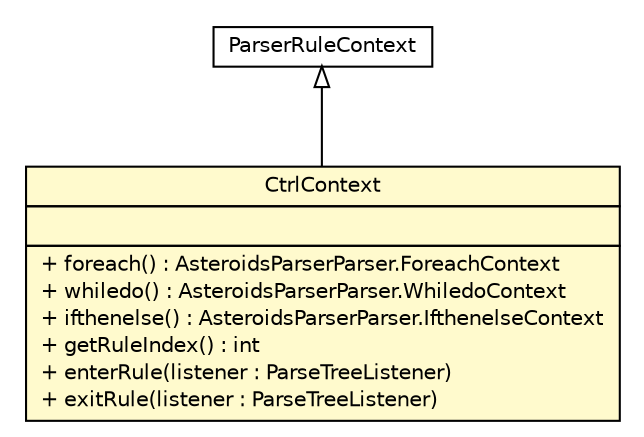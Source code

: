 #!/usr/local/bin/dot
#
# Class diagram 
# Generated by UMLGraph version R5_6 (http://www.umlgraph.org/)
#

digraph G {
	edge [fontname="Helvetica",fontsize=10,labelfontname="Helvetica",labelfontsize=10];
	node [fontname="Helvetica",fontsize=10,shape=plaintext];
	nodesep=0.25;
	ranksep=0.5;
	// model.programs.parsing.AsteroidsParserParser.CtrlContext
	c4814 [label=<<table title="model.programs.parsing.AsteroidsParserParser.CtrlContext" border="0" cellborder="1" cellspacing="0" cellpadding="2" port="p" bgcolor="lemonChiffon" href="./AsteroidsParserParser.CtrlContext.html">
		<tr><td><table border="0" cellspacing="0" cellpadding="1">
<tr><td align="center" balign="center"> CtrlContext </td></tr>
		</table></td></tr>
		<tr><td><table border="0" cellspacing="0" cellpadding="1">
<tr><td align="left" balign="left">  </td></tr>
		</table></td></tr>
		<tr><td><table border="0" cellspacing="0" cellpadding="1">
<tr><td align="left" balign="left"> + foreach() : AsteroidsParserParser.ForeachContext </td></tr>
<tr><td align="left" balign="left"> + whiledo() : AsteroidsParserParser.WhiledoContext </td></tr>
<tr><td align="left" balign="left"> + ifthenelse() : AsteroidsParserParser.IfthenelseContext </td></tr>
<tr><td align="left" balign="left"> + getRuleIndex() : int </td></tr>
<tr><td align="left" balign="left"> + enterRule(listener : ParseTreeListener) </td></tr>
<tr><td align="left" balign="left"> + exitRule(listener : ParseTreeListener) </td></tr>
		</table></td></tr>
		</table>>, URL="./AsteroidsParserParser.CtrlContext.html", fontname="Helvetica", fontcolor="black", fontsize=10.0];
	//model.programs.parsing.AsteroidsParserParser.CtrlContext extends ParserRuleContext
	c4901:p -> c4814:p [dir=back,arrowtail=empty];
	// ParserRuleContext
	c4901[label=<<table title="ParserRuleContext" border="0" cellborder="1" cellspacing="0" cellpadding="2" port="p" href="http://java.sun.com/j2se/1.4.2/docs/api//ParserRuleContext.html">
		<tr><td><table border="0" cellspacing="0" cellpadding="1">
<tr><td align="center" balign="center"> ParserRuleContext </td></tr>
		</table></td></tr>
		</table>>, fontname="Helvetica", fontcolor="black", fontsize=10.0];
}

